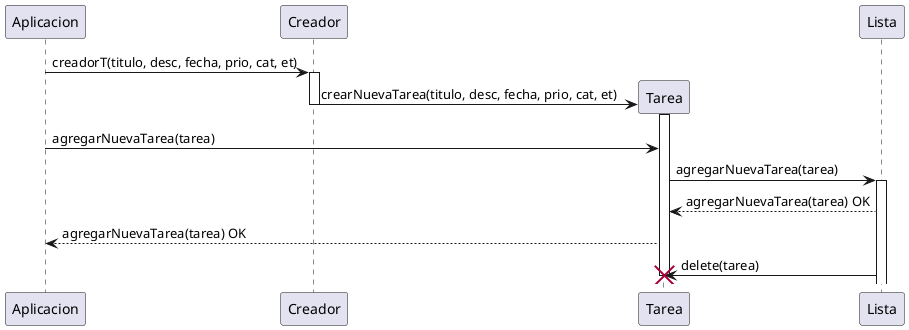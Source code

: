 @startuml Diagrama Secuencia

/' Opción 1: '/

Aplicacion -> Creador: creadorT(titulo, desc, fecha, prio, cat, et)
activate Creador

create Tarea
Creador -> Tarea: crearNuevaTarea(titulo, desc, fecha, prio, cat, et)

deactivate Creador

activate Tarea
Aplicacion -> Tarea: agregarNuevaTarea(tarea)
Tarea -> Lista: agregarNuevaTarea(tarea)
activate Lista
Tarea <-- Lista: agregarNuevaTarea(tarea) OK
Aplicacion <-- Tarea: agregarNuevaTarea(tarea) OK

Lista -> Tarea: delete(tarea)
destroy Tarea


/' Opción 2: 

Aplicacion -> Creador: creadorT()
activate Creador

create Tarea
Creador -> Tarea: crearNuevaTarea()
deactivate Creador

Aplicacion -> Lista: agregarNuevaTarea(tarea)
activate Tarea

activate Lista

Lista -> Tarea: delete(tarea)

deactivate Lista
destroy Tarea

'/


@enduml